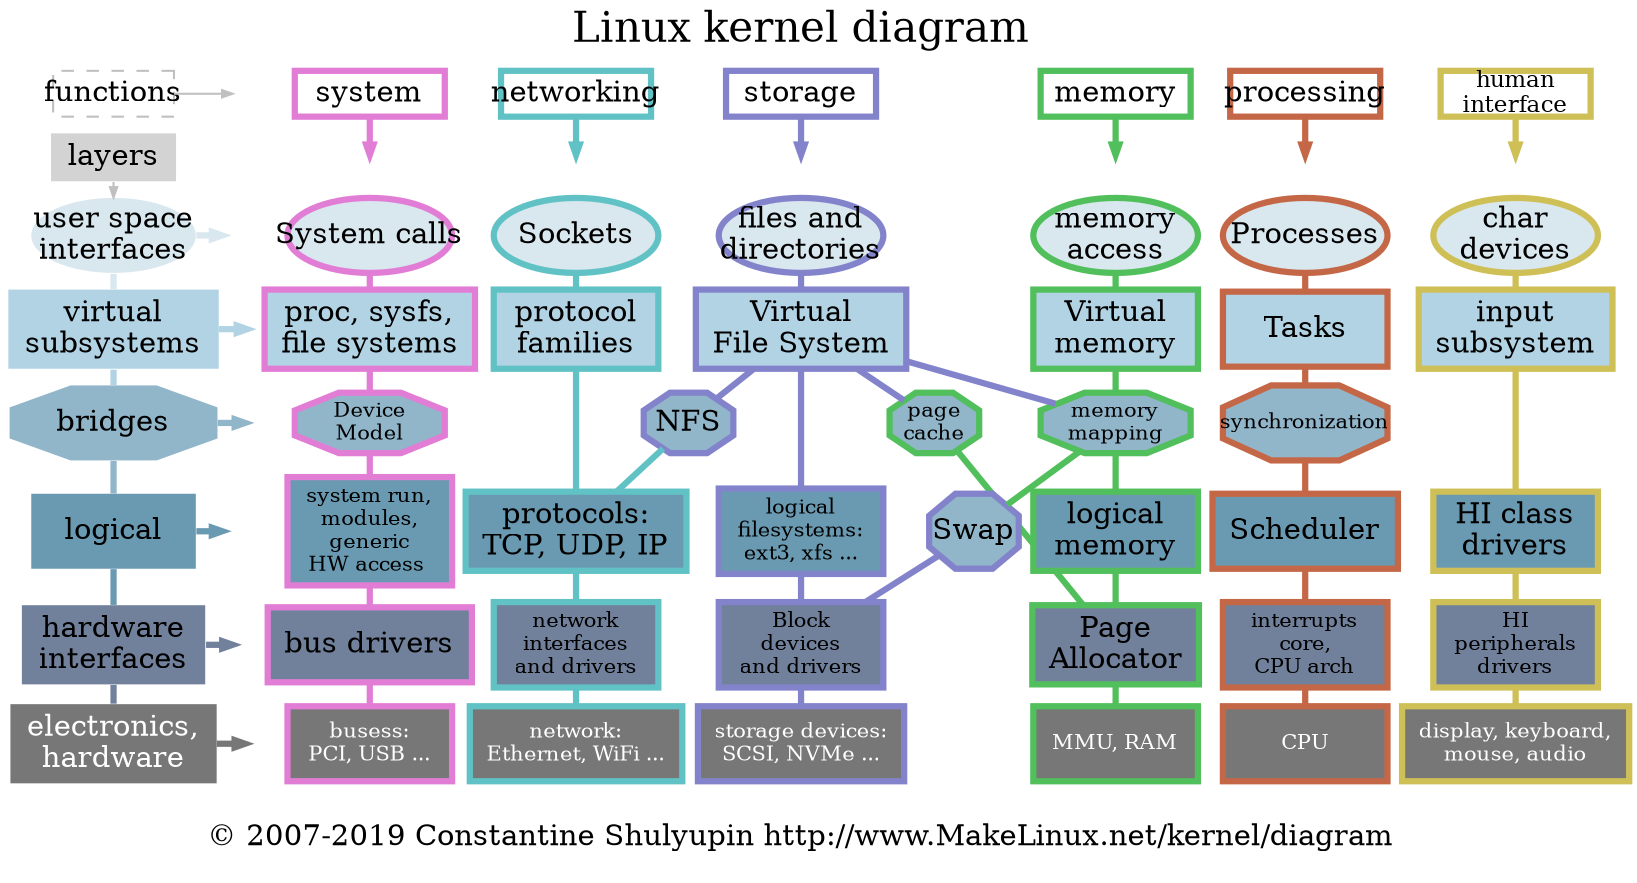 digraph matrix {
	graph [newrank=true,
		nodesep=0.1,
		overlap=true,
		ranksep=0.1,
		splines=false
	];
	node [fixedsize=false,
		height=0.5,
		shape=box,
		style="filled,setlinewidth(3)",
		width=1.1
	];
	edge [arrowhead=none,
		arrowsize=0.5,
		style=invis,
		weight=10
	];
	{
		node [color="#e27dd6ff"];
		system_		 [color="#e27dd6ff",
			fixedsize=true,
			height=0,
			shape="",
			style=invis,
			width=0];
		system		 [color="#e27dd6ff",
			fillcolor=white,
			fixedsize=true,
			height=0.3,
			row=func,
			tooltip=TODO,
			width=1];
		system -> system_		 [arrowhead="",
			color="#e27dd6ff",
			row=func,
			style="filled,setlinewidth(3)"];
		SCI		 [color="#e27dd6ff",
			fillcolor="#d9e7ee",
			fixedsize=true,
			label="System calls",
			row=usr,
			shape=ellipse];
		sysfs		 [color="#e27dd6ff",
			fillcolor="#b2d3e4",
			label="proc, sysfs,\nfile systems"];
		SCI -> sysfs		 [color="#e27dd6ff",
			style="filled,setlinewidth(3)"];
		DM		 [color="#e27dd6ff",
			fillcolor="#91b5c9",
			fixedsize=true,
			fontsize=10,
			height=0.4,
			label="Device\nModel",
			shape=octagon,
			width=1];
		sysfs -> DM		 [color="#e27dd6ff",
			style="filled,setlinewidth(3)"];
		log_sys		 [color="#e27dd6ff",
			fillcolor="#6a9ab1",
			fontsize=10,
			label="system run,\nmodules,\ngeneric\nHW access "];
		DM -> log_sys		 [color="#e27dd6ff",
			style="filled,setlinewidth(3)"];
		bus_drv		 [color="#e27dd6ff",
			fillcolor="#71809b",
			label="bus drivers"];
		log_sys -> bus_drv		 [color="#e27dd6ff",
			style="filled,setlinewidth(3)"];
		H2		 [color="#e27dd6ff",
			fillcolor="#777777",
			fontcolor=white,
			fontsize=10,
			label="busess:\nPCI, USB ...",
			row=chip];
		bus_drv -> H2		 [color="#e27dd6ff",
			style="filled,setlinewidth(3)"];
	}
	{
		node [color="#61c2c5"];
		edge [color="#61c2c5"];
		networking_		 [color="#61c2c5",
			fixedsize=true,
			height=0,
			shape="",
			style=invis,
			width=0];
		networking		 [color="#61c2c5",
			fillcolor=white,
			fixedsize=true,
			height=0.3,
			row=func,
			width=1];
		networking -> networking_		 [arrowhead="",
			color="#61c2c5",
			row=func,
			style="filled,setlinewidth(3)"];
		sock		 [color="#61c2c5",
			fillcolor="#d9e7ee",
			fixedsize=true,
			label=Sockets,
			row=usr,
			shape=ellipse];
		prot_fam		 [color="#61c2c5",
			fillcolor="#b2d3e4",
			label="protocol\nfamilies"];
		sock -> prot_fam		 [color="#61c2c5",
			style="filled,setlinewidth(3)"];
		log_prot		 [color="#61c2c5",
			fillcolor="#6a9ab1",
			label="protocols:\nTCP, UDP, IP"];
		prot_fam -> log_prot		 [color="#61c2c5",
			style="filled,setlinewidth(3)"];
		netif		 [color="#61c2c5",
			fillcolor="#71809b",
			fontsize=10,
			label="network\ninterfaces\nand drivers"];
		log_prot -> netif		 [color="#61c2c5",
			style="filled,setlinewidth(3)"];
		net_hw		 [color="#61c2c5",
			fillcolor="#777777",
			fontcolor=white,
			fontsize=10,
			label="network:\nEthernet, WiFi ...",
			row=chip];
		netif -> net_hw		 [color="#61c2c5",
			style="filled,setlinewidth(3)"];
		NFS		 [color="#8383cc",
			fillcolor="#91b5c9",
			fixedsize=true,
			height=0.4,
			label=NFS,
			shape=octagon,
			width=0.6];
		NFS -> log_prot		 [color="#61c2c5",
			style="filled,setlinewidth(3)",
			weight=0];
	}
	{
		node [color="#8383cc"];
		edge [color="#8383cc"];
		NFS;
		storage_		 [color="#8383cc",
			fixedsize=true,
			height=0,
			shape="",
			style=invis,
			width=0];
		storage		 [color="#8383cc",
			fillcolor=white,
			fixedsize=true,
			height=0.3,
			row=func,
			width=1];
		storage -> storage_		 [arrowhead="",
			color="#8383cc",
			row=func,
			style="filled,setlinewidth(3)"];
		FS		 [color="#8383cc",
			fillcolor="#d9e7ee",
			fixedsize=true,
			label="files and\ndirectories",
			row=usr,
			shape=ellipse];
		VFS		 [color="#8383cc",
			fillcolor="#b2d3e4",
			label="Virtual\nFile System"];
		FS -> VFS		 [color="#8383cc",
			style="filled,setlinewidth(3)"];
		VFS -> NFS		 [color="#8383cc",
			style="filled,setlinewidth(3)",
			weight=0];
		logFS		 [color="#8383cc",
			fillcolor="#6a9ab1",
			fontsize=10,
			label="logical\nfilesystems:\next3, xfs ..."];
		VFS -> logFS		 [color="#8383cc",
			style="filled,setlinewidth(3)"];
		PC		 [color="#51bf5b",
			fillcolor="#91b5c9",
			fixedsize=true,
			fontsize=10,
			height=0.4,
			label="page\ncache",
			shape=octagon,
			width=0.6];
		VFS -> PC		 [color="#8383cc",
			style="filled,setlinewidth(3)",
			weight=0];
		mmap		 [color="#51bf5b",
			fillcolor="#91b5c9",
			fixedsize=true,
			fontsize=10,
			height=0.4,
			label="memory\nmapping",
			shape=octagon,
			width=1];
		VFS -> mmap		 [color="#8383cc",
			style="filled,setlinewidth(3)",
			weight=0];
		block		 [color="#8383cc",
			fillcolor="#71809b",
			fontsize=10,
			label="Block\ndevices\nand drivers"];
		logFS -> block		 [color="#8383cc",
			style="filled,setlinewidth(3)"];
		PA		 [color="#51bf5b",
			fillcolor="#71809b",
			label="Page\nAllocator"];
		PC -> PA		 [color="#51bf5b",
			style="filled,setlinewidth(3)",
			weight=0];
		H4		 [color="#8383cc",
			fillcolor="#777777",
			fontcolor=white,
			fontsize=10,
			label="storage devices:\nSCSI, NVMe ...",
			row=chip];
		block -> H4		 [color="#8383cc",
			style="filled,setlinewidth(3)"];
		SW		 [color="#8383cc",
			fillcolor="#91b5c9",
			fixedsize=true,
			label=Swap,
			shape=octagon,
			width=0.6];
		SW -> block		 [color="#8383cc",
			style="filled,setlinewidth(3)",
			weight=0];
	}
	{
		node [color="#c46747",
			style="filled,setlinewidth(3)"
		];
		edge [color="#c46747"];
		processing_		 [color="#c46747",
			fixedsize=true,
			height=0,
			shape="",
			style=invis,
			width=0];
		processing		 [color="#c46747",
			fillcolor=white,
			fixedsize=true,
			height=0.3,
			row=func,
			width=1];
		processing -> processing_		 [arrowhead="",
			color="#c46747",
			row=func,
			style="filled,setlinewidth(3)"];
		proc		 [color="#c46747",
			fillcolor="#d9e7ee",
			fixedsize=true,
			label=Processes,
			row=usr,
			shape=ellipse];
		Tasks		 [color="#c46747",
			fillcolor="#b2d3e4"];
		proc -> Tasks		 [color="#c46747",
			style="filled,setlinewidth(3)"];
		sync		 [color="#c46747",
			fillcolor="#91b5c9",
			fixedsize=true,
			fontsize=10,
			label=synchronization,
			shape=octagon];
		Tasks -> sync		 [color="#c46747",
			style="filled,setlinewidth(3)"];
		sched		 [color="#c46747",
			fillcolor="#6a9ab1",
			label=Scheduler];
		sync -> sched		 [color="#c46747",
			style="filled,setlinewidth(3)"];
		IRQ		 [color="#c46747",
			fillcolor="#71809b",
			fontsize=10,
			label="interrupts\ncore,\nCPU arch"];
		sched -> IRQ		 [color="#c46747",
			style="filled,setlinewidth(3)"];
		CPU		 [color="#c46747",
			fillcolor="#777777",
			fontcolor=white,
			fontsize=10,
			row=chip];
		IRQ -> CPU		 [color="#c46747",
			style="filled,setlinewidth(3)"];
	}
	{
		node [color="#cfbf57ff",
			style="filled,setlinewidth(3)"
		];
		edge [color="#cfbf57ff",
			weight=10
		];
		HI_		 [color="#cfbf57ff",
			fixedsize=true,
			height=0,
			shape="",
			style=invis,
			width=0];
		HI		 [color="#cfbf57ff",
			fillcolor=white,
			fixedsize=true,
			fontsize=11,
			height=0.3,
			label="human\ninterface",
			row=func,
			width=1];
		HI -> HI_		 [arrowhead="",
			color="#cfbf57ff",
			row=func,
			style="filled,setlinewidth(3)"];
		char		 [color="#cfbf57ff",
			fillcolor="#d9e7ee",
			fixedsize=true,
			label="char\ndevices",
			row=usr,
			shape=ellipse];
		input		 [color="#cfbf57ff",
			fillcolor="#b2d3e4",
			label="input\nsubsystem"];
		char -> input		 [color="#cfbf57ff",
			style="filled,setlinewidth(3)"];
		F7		 [color="#cfbf57ff",
			fillcolor="#6a9ab1",
			label="HI class\ndrivers"];
		input -> F7		 [color="#cfbf57ff",
			style="filled,setlinewidth(3)"];
		G7		 [color="#cfbf57ff",
			fillcolor="#71809b",
			fontsize=10,
			label="HI\nperipherals\ndrivers"];
		F7 -> G7		 [color="#cfbf57ff",
			style="filled,setlinewidth(3)"];
		H7		 [color="#cfbf57ff",
			fillcolor="#777777",
			fontcolor=white,
			fontsize=10,
			label="display, keyboard,\nmouse, audio",
			row=chip];
		G7 -> H7		 [color="#cfbf57ff",
			style="filled,setlinewidth(3)"];
	}
	{
		graph [rank=same];
		edge [style=invis,
			weight=1
		];
		system;
		networking;
		system -> networking		 [weight=1];
		storage;
		networking -> storage		 [weight=1];
		memory		 [color="#51bf5b",
			fillcolor=white,
			fixedsize=true,
			height=0.3,
			row=func,
			width=1];
		storage -> memory		 [weight=1];
		processing;
		HI;
		processing -> HI		 [weight=1];
		memory -> processing		 [weight=1];
		functions_		 [fixedsize=true,
			height=0,
			shape="",
			style=invis,
			width=0];
		functions_ -> system		 [weight=1];
		functions		 [color=gray,
			fillcolor=gray,
			fixedsize=true,
			height=0.3,
			row=func,
			style=dashed,
			width=0.8];
		functions -> functions_		 [arrowhead="",
			color=gray,
			style="",
			weight=""];
	}
	{
		graph [rank=same];
		SCI;
		sock;
		FS;
		proc;
		char;
		usr_		 [fixedsize=true,
			height=0,
			shape="",
			style=invis,
			width=0];
		usr		 [fillcolor="#d9e7eeff",
			fixedsize=true,
			label="user space\ninterfaces",
			row=usr,
			shape=ellipse,
			style="filled,setlinewidth(0)"];
		MA		 [color="#51bf5b",
			fillcolor="#d9e7ee",
			fixedsize=true,
			label="memory\naccess",
			row=usr,
			shape=ellipse];
	}
	{
		edge [style=invis,
			weight=10
		];
		system_;
		SCI;
		system_ -> SCI;
		networking_;
		sock;
		networking_ -> sock;
		storage_;
		FS;
		storage_ -> FS;
		processing_;
		proc;
		processing_ -> proc;
		HI_;
		char;
		HI_ -> char;
		MA;
		memory_		 [fixedsize=true,
			height=0,
			shape="",
			style=invis,
			width=0];
		memory_ -> MA;
	}
	{
		graph [rank=same];
		sysfs;
		prot_fam;
		VFS;
		Tasks;
		input;
		D0		 [fixedsize=true,
			height=0,
			shape="",
			style=invis,
			width=0];
		virt		 [fillcolor="#b2d3e4",
			label="virtual\nsubsystems",
			style="filled,setlinewidth(0)"];
		VM		 [color="#51bf5b",
			fillcolor="#b2d3e4",
			label="Virtual\nmemory"];
	}
	{
		graph [rank=same];
		DM;
		NFS;
		mmap;
		sync;
		E0		 [fixedsize=true,
			height=0,
			shape="",
			style=invis,
			width=0];
		bridges		 [fillcolor="#91b5c9",
			shape=octagon,
			style="filled,setlinewidth(0)"];
	}
	{
		graph [rank=same];
		log_sys;
		log_prot;
		logFS;
		sched;
		F7;
		F0		 [fixedsize=true,
			height=0,
			shape="",
			style=invis,
			width=0];
		logical		 [fillcolor="#6a9ab1",
			style="filled,setlinewidth(0)"];
		log_mem		 [color="#51bf5b",
			fillcolor="#6a9ab1",
			label="logical\nmemory"];
	}
	{
		graph [rank=same];
		bus_drv;
		netif;
		block;
		PA;
		IRQ;
		G7;
		G0		 [fixedsize=true,
			height=0,
			shape="",
			style=invis,
			width=0];
		HWI		 [fillcolor="#71809b",
			label="hardware\ninterfaces",
			style="filled,setlinewidth(0)"];
	}
	{
		graph [rank=same];
		H2;
		net_hw;
		H4;
		CPU;
		H7;
		H0		 [fixedsize=true,
			height=0,
			shape="",
			style=invis,
			width=0];
		HW		 [fillcolor="#777777",
			fontcolor=white,
			label="electronics,\nhardware",
			row=chip,
			style="filled,setlinewidth(0)"];
		H5		 [color="#51bf5b",
			fillcolor="#777777",
			fontcolor=white,
			fontsize=10,
			label="MMU, RAM",
			row=chip];
	}
	subgraph mem {
		node [color="#51bf5b",
			height=0.5
		];
		edge [color="#51bf5b"];
		PC;
		mmap;
		SW;
		mmap -> SW		 [color="#51bf5b",
			style="filled,setlinewidth(3)",
			weight=0];
		log_mem;
		mmap -> log_mem		 [color="#51bf5b",
			style="filled,setlinewidth(3)"];
		PA;
		H5;
		PA -> H5		 [color="#51bf5b",
			style="filled,setlinewidth(3)"];
		memory;
		memory_;
		memory -> memory_		 [arrowhead="",
			color="#51bf5b",
			row=func,
			style="filled,setlinewidth(3)"];
		MA;
		VM;
		MA -> VM		 [color="#51bf5b",
			style="filled,setlinewidth(3)"];
		VM -> mmap		 [color="#51bf5b",
			style="filled,setlinewidth(3)"];
		log_mem -> PA		 [color="#51bf5b",
			style="filled,setlinewidth(3)"];
	}
	bottom	 [label="© 2007-2019 Constantine Shulyupin http://www.MakeLinux.net/kernel/diagram",
		shape=plaintext,
		style=""];
	H4 -> bottom	 [weight=""];
	layers	 [fillcolor=lightgray,
		height=0.1,
		style="filled,setlinewidth(0)",
		width=0.5];
	functions -> layers;
	usr -> usr_	 [arrowhead="",
		color="#d9e7eeff",
		minlen=2,
		style="filled,setlinewidth(3)"];
	usr -> virt	 [color="#d9e7eeff",
		style="filled,setlinewidth(3)"];
	virt -> D0	 [arrowhead="",
		color="#b2d3e4",
		minlen=2,
		style="filled,setlinewidth(3)"];
	virt -> bridges	 [color="#b2d3e4",
		style="filled,setlinewidth(3)"];
	bridges -> E0	 [arrowhead="",
		color="#91b5c9",
		minlen=2,
		style="filled,setlinewidth(3)",
		weight=""];
	bridges -> logical	 [color="#91b5c9",
		style="filled,setlinewidth(3)"];
	logical -> F0	 [arrowhead="",
		color="#6a9ab1",
		minlen=2,
		row=logical,
		style="filled,setlinewidth(3)",
		weight=""];
	logical -> HWI	 [color="#6a9ab1",
		row=logical,
		style="filled,setlinewidth(3)"];
	HWI -> G0	 [arrowhead="",
		color="#71809b",
		minlen=2,
		row=HWI,
		style="filled,setlinewidth(3)",
		weight=""];
	HWI -> HW	 [color="#71809b",
		row=HWI,
		style="filled,setlinewidth(3)"];
	HW -> H0	 [arrowhead="",
		color="#777777",
		minlen=2,
		row=chip,
		style="filled,setlinewidth(3)",
		weight=""];
	layers -> usr	 [arrowhead="",
		color=gray,
		style="filled,setlinewidth(1)"];
	LKD	 [fontsize=20,
		label="Linux kernel diagram",
		shape=plain,
		style=""];
	LKD -> storage;
}
